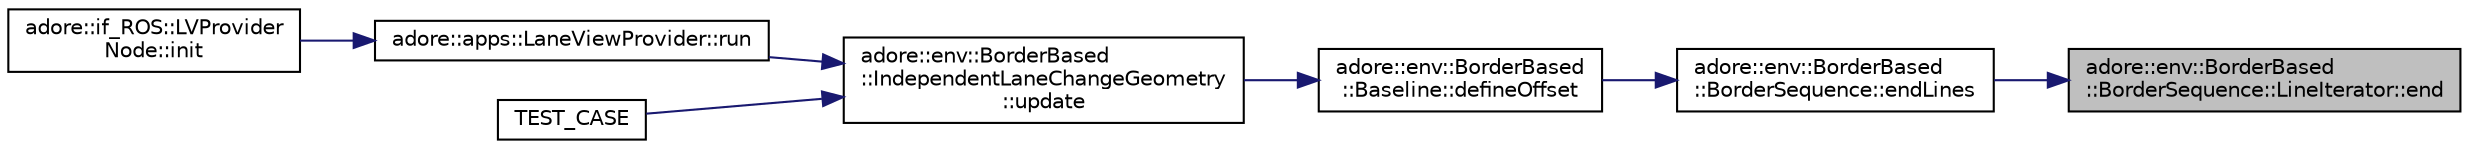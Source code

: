 digraph "adore::env::BorderBased::BorderSequence::LineIterator::end"
{
 // LATEX_PDF_SIZE
  edge [fontname="Helvetica",fontsize="10",labelfontname="Helvetica",labelfontsize="10"];
  node [fontname="Helvetica",fontsize="10",shape=record];
  rankdir="RL";
  Node1 [label="adore::env::BorderBased\l::BorderSequence::LineIterator::end",height=0.2,width=0.4,color="black", fillcolor="grey75", style="filled", fontcolor="black",tooltip=" "];
  Node1 -> Node2 [dir="back",color="midnightblue",fontsize="10",style="solid",fontname="Helvetica"];
  Node2 [label="adore::env::BorderBased\l::BorderSequence::endLines",height=0.2,width=0.4,color="black", fillcolor="white", style="filled",URL="$classadore_1_1env_1_1BorderBased_1_1BorderSequence.html#ac27723bf70cad9ff7280172f22d6c9d2",tooltip=" "];
  Node2 -> Node3 [dir="back",color="midnightblue",fontsize="10",style="solid",fontname="Helvetica"];
  Node3 [label="adore::env::BorderBased\l::Baseline::defineOffset",height=0.2,width=0.4,color="black", fillcolor="white", style="filled",URL="$classadore_1_1env_1_1BorderBased_1_1Baseline.html#a040b85008ce12a920e86928df000d13a",tooltip="define a function, which represents the offset from baseline to the neighboring function"];
  Node3 -> Node4 [dir="back",color="midnightblue",fontsize="10",style="solid",fontname="Helvetica"];
  Node4 [label="adore::env::BorderBased\l::IndependentLaneChangeGeometry\l::update",height=0.2,width=0.4,color="black", fillcolor="white", style="filled",URL="$classadore_1_1env_1_1BorderBased_1_1IndependentLaneChangeGeometry.html#a821bde3f11a80bca977616edaff33587",tooltip="constructs a lane change geometry if a gate is available"];
  Node4 -> Node5 [dir="back",color="midnightblue",fontsize="10",style="solid",fontname="Helvetica"];
  Node5 [label="adore::apps::LaneViewProvider::run",height=0.2,width=0.4,color="black", fillcolor="white", style="filled",URL="$classadore_1_1apps_1_1LaneViewProvider.html#a10c08893d16421f195ad2a597bfea8f8",tooltip="update data, views and recompute maneuver"];
  Node5 -> Node6 [dir="back",color="midnightblue",fontsize="10",style="solid",fontname="Helvetica"];
  Node6 [label="adore::if_ROS::LVProvider\lNode::init",height=0.2,width=0.4,color="black", fillcolor="white", style="filled",URL="$classadore_1_1if__ROS_1_1LVProviderNode.html#ad35fdbfdaef8f2f89279dc08758bef3a",tooltip=" "];
  Node4 -> Node7 [dir="back",color="midnightblue",fontsize="10",style="solid",fontname="Helvetica"];
  Node7 [label="TEST_CASE",height=0.2,width=0.4,color="black", fillcolor="white", style="filled",URL="$test__independentlanechangegeometry_8cpp.html#a48baafb16e67cf190c9ac4a4a55d1c79",tooltip=" "];
}
